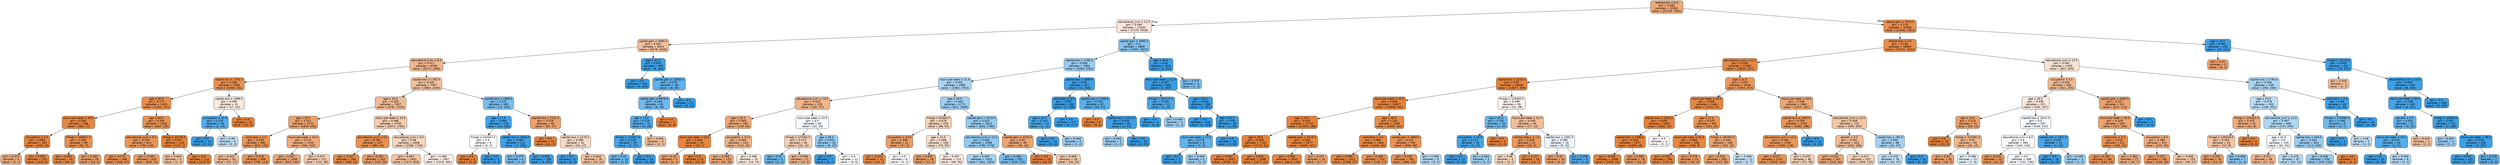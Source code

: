 digraph Tree {
node [shape=box, style="filled, rounded", color="black", fontname="helvetica"] ;
edge [fontname="helvetica"] ;
0 [label=<relationship &le; 0.5<br/>gini = 0.366<br/>samples = 32561<br/>value = [24720, 7841]>, fillcolor="#eda978"] ;
1 [label=<educational_num &le; 12.5<br/>gini = 0.495<br/>samples = 13193<br/>value = [7275, 5918]>, fillcolor="#fae7da"] ;
0 -> 1 [labeldistance=2.5, labelangle=45, headlabel="True"] ;
2 [label=<capital-gain &le; 5095.5<br/>gini = 0.442<br/>samples = 9224<br/>value = [6178, 3046]>, fillcolor="#f2bf9b"] ;
1 -> 2 ;
3 [label=<educational_num &le; 8.5<br/>gini = 0.417<br/>samples = 8766<br/>value = [6170, 2596]>, fillcolor="#f0b68c"] ;
2 -> 3 ;
4 [label=<capital-loss &le; 1791.5<br/>gini = 0.186<br/>samples = 1459<br/>value = [1308, 151]>, fillcolor="#e89050"] ;
3 -> 4 ;
5 [label=<age &le; 36.5<br/>gini = 0.173<br/>samples = 1428<br/>value = [1291, 137]>, fillcolor="#e88e4e"] ;
4 -> 5 ;
6 [label=<hours-per-week &le; 49.0<br/>gini = 0.082<br/>samples = 398<br/>value = [381, 17]>, fillcolor="#e68742"] ;
5 -> 6 ;
7 [label=<occupation &le; 0.5<br/>gini = 0.059<br/>samples = 329<br/>value = [319, 10]>, fillcolor="#e6853f"] ;
6 -> 7 ;
8 [label=<gini = 0.375<br/>samples = 4<br/>value = [3, 1]>, fillcolor="#eeab7b"] ;
7 -> 8 ;
9 [label=<gini = 0.054<br/>samples = 325<br/>value = [316, 9]>, fillcolor="#e6853f"] ;
7 -> 9 ;
10 [label=<fnlwgt &le; 208931.5<br/>gini = 0.182<br/>samples = 69<br/>value = [62, 7]>, fillcolor="#e88f4f"] ;
6 -> 10 ;
11 [label=<gini = 0.095<br/>samples = 40<br/>value = [38, 2]>, fillcolor="#e68843"] ;
10 -> 11 ;
12 [label=<gini = 0.285<br/>samples = 29<br/>value = [24, 5]>, fillcolor="#ea9b62"] ;
10 -> 12 ;
13 [label=<age &le; 66.5<br/>gini = 0.206<br/>samples = 1030<br/>value = [910, 120]>, fillcolor="#e89253"] ;
5 -> 13 ;
14 [label=<educational_num &le; 5.5<br/>gini = 0.226<br/>samples = 914<br/>value = [795, 119]>, fillcolor="#e99457"] ;
13 -> 14 ;
15 [label=<gini = 0.172<br/>samples = 496<br/>value = [449, 47]>, fillcolor="#e88e4e"] ;
14 -> 15 ;
16 [label=<gini = 0.285<br/>samples = 418<br/>value = [346, 72]>, fillcolor="#ea9b62"] ;
14 -> 16 ;
17 [label=<fnlwgt &le; 32700.5<br/>gini = 0.017<br/>samples = 116<br/>value = [115, 1]>, fillcolor="#e5823b"] ;
13 -> 17 ;
18 [label=<gini = 0.444<br/>samples = 3<br/>value = [2, 1]>, fillcolor="#f2c09c"] ;
17 -> 18 ;
19 [label=<gini = 0.0<br/>samples = 113<br/>value = [113, 0]>, fillcolor="#e58139"] ;
17 -> 19 ;
20 [label=<capital-loss &le; 1989.5<br/>gini = 0.495<br/>samples = 31<br/>value = [17, 14]>, fillcolor="#fae9dc"] ;
4 -> 20 ;
21 [label=<occupation &le; 12.0<br/>gini = 0.219<br/>samples = 16<br/>value = [2, 14]>, fillcolor="#55abe9"] ;
20 -> 21 ;
22 [label=<gini = 0.0<br/>samples = 11<br/>value = [0, 11]>, fillcolor="#399de5"] ;
21 -> 22 ;
23 [label=<gini = 0.48<br/>samples = 5<br/>value = [2, 3]>, fillcolor="#bddef6"] ;
21 -> 23 ;
24 [label=<gini = 0.0<br/>samples = 15<br/>value = [15, 0]>, fillcolor="#e58139"] ;
20 -> 24 ;
25 [label=<capital-loss &le; 1782.5<br/>gini = 0.445<br/>samples = 7307<br/>value = [4862, 2445]>, fillcolor="#f2c09d"] ;
3 -> 25 ;
26 [label=<age &le; 35.5<br/>gini = 0.433<br/>samples = 7007<br/>value = [4787, 2220]>, fillcolor="#f1bb95"] ;
25 -> 26 ;
27 [label=<age &le; 29.5<br/>gini = 0.321<br/>samples = 2272<br/>value = [1816, 456]>, fillcolor="#eca16b"] ;
26 -> 27 ;
28 [label=<workclass &le; 2.0<br/>gini = 0.234<br/>samples = 962<br/>value = [832, 130]>, fillcolor="#e99558"] ;
27 -> 28 ;
29 [label=<gini = 0.431<br/>samples = 54<br/>value = [37, 17]>, fillcolor="#f1bb94"] ;
28 -> 29 ;
30 [label=<gini = 0.218<br/>samples = 908<br/>value = [795, 113]>, fillcolor="#e99355"] ;
28 -> 30 ;
31 [label=<hours-per-week &le; 54.5<br/>gini = 0.374<br/>samples = 1310<br/>value = [984, 326]>, fillcolor="#eeab7b"] ;
27 -> 31 ;
32 [label=<gini = 0.347<br/>samples = 1099<br/>value = [853, 246]>, fillcolor="#eca572"] ;
31 -> 32 ;
33 [label=<gini = 0.471<br/>samples = 211<br/>value = [131, 80]>, fillcolor="#f5ceb2"] ;
31 -> 33 ;
34 [label=<hours-per-week &le; 34.5<br/>gini = 0.468<br/>samples = 4735<br/>value = [2971, 1764]>, fillcolor="#f4ccaf"] ;
26 -> 34 ;
35 [label=<educational_num &le; 9.5<br/>gini = 0.185<br/>samples = 427<br/>value = [383, 44]>, fillcolor="#e88f50"] ;
34 -> 35 ;
36 [label=<gini = 0.107<br/>samples = 264<br/>value = [249, 15]>, fillcolor="#e78945"] ;
35 -> 36 ;
37 [label=<gini = 0.293<br/>samples = 163<br/>value = [134, 29]>, fillcolor="#eb9c64"] ;
35 -> 37 ;
38 [label=<educational_num &le; 9.5<br/>gini = 0.48<br/>samples = 4308<br/>value = [2588, 1720]>, fillcolor="#f6d5bd"] ;
34 -> 38 ;
39 [label=<gini = 0.452<br/>samples = 2401<br/>value = [1572, 829]>, fillcolor="#f3c3a1"] ;
38 -> 39 ;
40 [label=<gini = 0.498<br/>samples = 1907<br/>value = [1016, 891]>, fillcolor="#fcefe7"] ;
38 -> 40 ;
41 [label=<capital-loss &le; 1989.5<br/>gini = 0.375<br/>samples = 300<br/>value = [75, 225]>, fillcolor="#7bbeee"] ;
25 -> 41 ;
42 [label=<age &le; 27.5<br/>gini = 0.088<br/>samples = 218<br/>value = [10, 208]>, fillcolor="#43a2e6"] ;
41 -> 42 ;
43 [label=<fnlwgt &le; 225047.0<br/>gini = 0.5<br/>samples = 6<br/>value = [3, 3]>, fillcolor="#ffffff"] ;
42 -> 43 ;
44 [label=<gini = 0.0<br/>samples = 3<br/>value = [3, 0]>, fillcolor="#e58139"] ;
43 -> 44 ;
45 [label=<gini = 0.0<br/>samples = 3<br/>value = [0, 3]>, fillcolor="#399de5"] ;
43 -> 45 ;
46 [label=<capital-loss &le; 1846.0<br/>gini = 0.064<br/>samples = 212<br/>value = [7, 205]>, fillcolor="#40a0e6"] ;
42 -> 46 ;
47 [label=<gini = 0.375<br/>samples = 4<br/>value = [1, 3]>, fillcolor="#7bbeee"] ;
46 -> 47 ;
48 [label=<gini = 0.056<br/>samples = 208<br/>value = [6, 202]>, fillcolor="#3fa0e6"] ;
46 -> 48 ;
49 [label=<capital-loss &le; 2161.5<br/>gini = 0.329<br/>samples = 82<br/>value = [65, 17]>, fillcolor="#eca26d"] ;
41 -> 49 ;
50 [label=<gini = 0.0<br/>samples = 41<br/>value = [41, 0]>, fillcolor="#e58139"] ;
49 -> 50 ;
51 [label=<capital-loss &le; 2176.5<br/>gini = 0.485<br/>samples = 41<br/>value = [24, 17]>, fillcolor="#f7dac5"] ;
49 -> 51 ;
52 [label=<gini = 0.0<br/>samples = 5<br/>value = [0, 5]>, fillcolor="#399de5"] ;
51 -> 52 ;
53 [label=<gini = 0.444<br/>samples = 36<br/>value = [24, 12]>, fillcolor="#f2c09c"] ;
51 -> 53 ;
54 [label=<age &le; 61.5<br/>gini = 0.034<br/>samples = 458<br/>value = [8, 450]>, fillcolor="#3d9fe5"] ;
2 -> 54 ;
55 [label=<gini = 0.0<br/>samples = 410<br/>value = [0, 410]>, fillcolor="#399de5"] ;
54 -> 55 ;
56 [label=<capital-gain &le; 10585.5<br/>gini = 0.278<br/>samples = 48<br/>value = [8, 40]>, fillcolor="#61b1ea"] ;
54 -> 56 ;
57 [label=<capital-gain &le; 9976.0<br/>gini = 0.346<br/>samples = 36<br/>value = [8, 28]>, fillcolor="#72b9ec"] ;
56 -> 57 ;
58 [label=<age &le; 73.5<br/>gini = 0.219<br/>samples = 32<br/>value = [4, 28]>, fillcolor="#55abe9"] ;
57 -> 58 ;
59 [label=<fnlwgt &le; 111837.0<br/>gini = 0.128<br/>samples = 29<br/>value = [2, 27]>, fillcolor="#48a4e7"] ;
58 -> 59 ;
60 [label=<gini = 0.32<br/>samples = 10<br/>value = [2, 8]>, fillcolor="#6ab6ec"] ;
59 -> 60 ;
61 [label=<gini = 0.0<br/>samples = 19<br/>value = [0, 19]>, fillcolor="#399de5"] ;
59 -> 61 ;
62 [label=<gini = 0.444<br/>samples = 3<br/>value = [2, 1]>, fillcolor="#f2c09c"] ;
58 -> 62 ;
63 [label=<gini = 0.0<br/>samples = 4<br/>value = [4, 0]>, fillcolor="#e58139"] ;
57 -> 63 ;
64 [label=<gini = 0.0<br/>samples = 12<br/>value = [0, 12]>, fillcolor="#399de5"] ;
56 -> 64 ;
65 [label=<capital-gain &le; 5095.5<br/>gini = 0.4<br/>samples = 3969<br/>value = [1097, 2872]>, fillcolor="#85c2ef"] ;
1 -> 65 ;
66 [label=<capital-loss &le; 1782.5<br/>gini = 0.439<br/>samples = 3356<br/>value = [1094, 2262]>, fillcolor="#99ccf2"] ;
65 -> 66 ;
67 [label=<hours-per-week &le; 31.0<br/>gini = 0.461<br/>samples = 2999<br/>value = [1083, 1916]>, fillcolor="#a9d4f4"] ;
66 -> 67 ;
68 [label=<educational_num &le; 14.5<br/>gini = 0.415<br/>samples = 228<br/>value = [161, 67]>, fillcolor="#f0b58b"] ;
67 -> 68 ;
69 [label=<age &le; 32.5<br/>gini = 0.365<br/>samples = 183<br/>value = [139, 44]>, fillcolor="#eda978"] ;
68 -> 69 ;
70 [label=<hours-per-week &le; 16.0<br/>gini = 0.064<br/>samples = 30<br/>value = [29, 1]>, fillcolor="#e68540"] ;
69 -> 70 ;
71 [label=<gini = 0.32<br/>samples = 5<br/>value = [4, 1]>, fillcolor="#eca06a"] ;
70 -> 71 ;
72 [label=<gini = 0.0<br/>samples = 25<br/>value = [25, 0]>, fillcolor="#e58139"] ;
70 -> 72 ;
73 [label=<occupation &le; 10.5<br/>gini = 0.404<br/>samples = 153<br/>value = [110, 43]>, fillcolor="#efb286"] ;
69 -> 73 ;
74 [label=<gini = 0.358<br/>samples = 120<br/>value = [92, 28]>, fillcolor="#eda775"] ;
73 -> 74 ;
75 [label=<gini = 0.496<br/>samples = 33<br/>value = [18, 15]>, fillcolor="#fbeade"] ;
73 -> 75 ;
76 [label=<hours-per-week &le; 23.5<br/>gini = 0.5<br/>samples = 45<br/>value = [22, 23]>, fillcolor="#f6fbfe"] ;
68 -> 76 ;
77 [label=<fnlwgt &le; 127052.5<br/>gini = 0.473<br/>samples = 26<br/>value = [16, 10]>, fillcolor="#f5d0b5"] ;
76 -> 77 ;
78 [label=<gini = 0.32<br/>samples = 5<br/>value = [1, 4]>, fillcolor="#6ab6ec"] ;
77 -> 78 ;
79 [label=<gini = 0.408<br/>samples = 21<br/>value = [15, 6]>, fillcolor="#efb388"] ;
77 -> 79 ;
80 [label=<age &le; 58.5<br/>gini = 0.432<br/>samples = 19<br/>value = [6, 13]>, fillcolor="#94caf1"] ;
76 -> 80 ;
81 [label=<gini = 0.0<br/>samples = 7<br/>value = [0, 7]>, fillcolor="#399de5"] ;
80 -> 81 ;
82 [label=<gini = 0.5<br/>samples = 12<br/>value = [6, 6]>, fillcolor="#ffffff"] ;
80 -> 82 ;
83 [label=<age &le; 28.5<br/>gini = 0.444<br/>samples = 2771<br/>value = [922, 1849]>, fillcolor="#9ccef2"] ;
67 -> 83 ;
84 [label=<fnlwgt &le; 62036.5<br/>gini = 0.478<br/>samples = 159<br/>value = [96, 63]>, fillcolor="#f6d4bb"] ;
83 -> 84 ;
85 [label=<occupation &le; 10.0<br/>gini = 0.308<br/>samples = 21<br/>value = [17, 4]>, fillcolor="#eb9f68"] ;
84 -> 85 ;
86 [label=<gini = 0.124<br/>samples = 15<br/>value = [14, 1]>, fillcolor="#e78a47"] ;
85 -> 86 ;
87 [label=<gini = 0.5<br/>samples = 6<br/>value = [3, 3]>, fillcolor="#ffffff"] ;
85 -> 87 ;
88 [label=<age &le; 24.5<br/>gini = 0.489<br/>samples = 138<br/>value = [79, 59]>, fillcolor="#f8dfcd"] ;
84 -> 88 ;
89 [label=<gini = 0.305<br/>samples = 16<br/>value = [13, 3]>, fillcolor="#eb9e67"] ;
88 -> 89 ;
90 [label=<gini = 0.497<br/>samples = 122<br/>value = [66, 56]>, fillcolor="#fbece1"] ;
88 -> 90 ;
91 [label=<capital-gain &le; 3120.0<br/>gini = 0.432<br/>samples = 2612<br/>value = [826, 1786]>, fillcolor="#95caf1"] ;
83 -> 91 ;
92 [label=<educational_num &le; 13.5<br/>gini = 0.426<br/>samples = 2566<br/>value = [790, 1776]>, fillcolor="#91c9f1"] ;
91 -> 92 ;
93 [label=<gini = 0.453<br/>samples = 1615<br/>value = [561, 1054]>, fillcolor="#a2d1f3"] ;
92 -> 93 ;
94 [label=<gini = 0.366<br/>samples = 951<br/>value = [229, 722]>, fillcolor="#78bced"] ;
92 -> 94 ;
95 [label=<capital-gain &le; 4225.0<br/>gini = 0.34<br/>samples = 46<br/>value = [36, 10]>, fillcolor="#eca470"] ;
91 -> 95 ;
96 [label=<gini = 0.0<br/>samples = 18<br/>value = [18, 0]>, fillcolor="#e58139"] ;
95 -> 96 ;
97 [label=<gini = 0.459<br/>samples = 28<br/>value = [18, 10]>, fillcolor="#f3c7a7"] ;
95 -> 97 ;
98 [label=<capital-loss &le; 1989.5<br/>gini = 0.06<br/>samples = 357<br/>value = [11, 346]>, fillcolor="#3fa0e6"] ;
66 -> 98 ;
99 [label=<workclass &le; 0.5<br/>gini = 0.007<br/>samples = 290<br/>value = [1, 289]>, fillcolor="#3a9de5"] ;
98 -> 99 ;
100 [label=<age &le; 44.0<br/>gini = 0.142<br/>samples = 13<br/>value = [1, 12]>, fillcolor="#49a5e7"] ;
99 -> 100 ;
101 [label=<gini = 0.0<br/>samples = 10<br/>value = [0, 10]>, fillcolor="#399de5"] ;
100 -> 101 ;
102 [label=<gini = 0.444<br/>samples = 3<br/>value = [1, 2]>, fillcolor="#9ccef2"] ;
100 -> 102 ;
103 [label=<gini = 0.0<br/>samples = 277<br/>value = [0, 277]>, fillcolor="#399de5"] ;
99 -> 103 ;
104 [label=<capital-loss &le; 2168.5<br/>gini = 0.254<br/>samples = 67<br/>value = [10, 57]>, fillcolor="#5caeea"] ;
98 -> 104 ;
105 [label=<gini = 0.0<br/>samples = 9<br/>value = [9, 0]>, fillcolor="#e58139"] ;
104 -> 105 ;
106 [label=<capital-loss &le; 2212.5<br/>gini = 0.034<br/>samples = 58<br/>value = [1, 57]>, fillcolor="#3c9fe5"] ;
104 -> 106 ;
107 [label=<gini = 0.444<br/>samples = 3<br/>value = [1, 2]>, fillcolor="#9ccef2"] ;
106 -> 107 ;
108 [label=<gini = 0.0<br/>samples = 55<br/>value = [0, 55]>, fillcolor="#399de5"] ;
106 -> 108 ;
109 [label=<age &le; 85.0<br/>gini = 0.01<br/>samples = 613<br/>value = [3, 610]>, fillcolor="#3a9de5"] ;
65 -> 109 ;
110 [label=<hours-per-week &le; 22.5<br/>gini = 0.007<br/>samples = 609<br/>value = [2, 607]>, fillcolor="#3a9de5"] ;
109 -> 110 ;
111 [label=<fnlwgt &le; 192171.5<br/>gini = 0.165<br/>samples = 11<br/>value = [1, 10]>, fillcolor="#4da7e8"] ;
110 -> 111 ;
112 [label=<gini = 0.0<br/>samples = 8<br/>value = [0, 8]>, fillcolor="#399de5"] ;
111 -> 112 ;
113 [label=<gini = 0.444<br/>samples = 3<br/>value = [1, 2]>, fillcolor="#9ccef2"] ;
111 -> 113 ;
114 [label=<age &le; 62.5<br/>gini = 0.003<br/>samples = 598<br/>value = [1, 597]>, fillcolor="#399de5"] ;
110 -> 114 ;
115 [label=<gini = 0.0<br/>samples = 539<br/>value = [0, 539]>, fillcolor="#399de5"] ;
114 -> 115 ;
116 [label=<age &le; 63.5<br/>gini = 0.033<br/>samples = 59<br/>value = [1, 58]>, fillcolor="#3c9fe5"] ;
114 -> 116 ;
117 [label=<hours-per-week &le; 47.5<br/>gini = 0.278<br/>samples = 6<br/>value = [1, 5]>, fillcolor="#61b1ea"] ;
116 -> 117 ;
118 [label=<gini = 0.0<br/>samples = 3<br/>value = [0, 3]>, fillcolor="#399de5"] ;
117 -> 118 ;
119 [label=<gini = 0.444<br/>samples = 3<br/>value = [1, 2]>, fillcolor="#9ccef2"] ;
117 -> 119 ;
120 [label=<gini = 0.0<br/>samples = 53<br/>value = [0, 53]>, fillcolor="#399de5"] ;
116 -> 120 ;
121 [label=<gini = 0.375<br/>samples = 4<br/>value = [1, 3]>, fillcolor="#7bbeee"] ;
109 -> 121 ;
122 [label=<capital-gain &le; 7073.5<br/>gini = 0.179<br/>samples = 19368<br/>value = [17445, 1923]>, fillcolor="#e88f4f"] ;
0 -> 122 [labeldistance=2.5, labelangle=-45, headlabel="False"] ;
123 [label=<relationship &le; 4.5<br/>gini = 0.146<br/>samples = 18932<br/>value = [17431, 1501]>, fillcolor="#e78c4a"] ;
122 -> 123 ;
124 [label=<educational_num &le; 12.5<br/>gini = 0.095<br/>samples = 17482<br/>value = [16610, 872]>, fillcolor="#e68843"] ;
123 -> 124 ;
125 [label=<capital-loss &le; 2218.5<br/>gini = 0.05<br/>samples = 14036<br/>value = [13677, 359]>, fillcolor="#e6843e"] ;
124 -> 125 ;
126 [label=<hours-per-week &le; 44.5<br/>gini = 0.046<br/>samples = 13977<br/>value = [13646, 331]>, fillcolor="#e6843e"] ;
125 -> 126 ;
127 [label=<age &le; 34.5<br/>gini = 0.028<br/>samples = 11722<br/>value = [11553, 169]>, fillcolor="#e5833c"] ;
126 -> 127 ;
128 [label=<age &le; 28.5<br/>gini = 0.009<br/>samples = 7145<br/>value = [7113, 32]>, fillcolor="#e5823a"] ;
127 -> 128 ;
129 [label=<gini = 0.004<br/>samples = 5547<br/>value = [5536, 11]>, fillcolor="#e58139"] ;
128 -> 129 ;
130 [label=<gini = 0.026<br/>samples = 1598<br/>value = [1577, 21]>, fillcolor="#e5833c"] ;
128 -> 130 ;
131 [label=<capital-gain &le; 4718.5<br/>gini = 0.058<br/>samples = 4577<br/>value = [4440, 137]>, fillcolor="#e6853f"] ;
127 -> 131 ;
132 [label=<gini = 0.056<br/>samples = 4543<br/>value = [4413, 130]>, fillcolor="#e6853f"] ;
131 -> 132 ;
133 [label=<gini = 0.327<br/>samples = 34<br/>value = [27, 7]>, fillcolor="#eca26c"] ;
131 -> 133 ;
134 [label=<age &le; 38.5<br/>gini = 0.133<br/>samples = 2255<br/>value = [2093, 162]>, fillcolor="#e78b48"] ;
126 -> 134 ;
135 [label=<workclass &le; 4.5<br/>gini = 0.084<br/>samples = 1464<br/>value = [1400, 64]>, fillcolor="#e68742"] ;
134 -> 135 ;
136 [label=<gini = 0.069<br/>samples = 1311<br/>value = [1264, 47]>, fillcolor="#e68640"] ;
135 -> 136 ;
137 [label=<gini = 0.198<br/>samples = 153<br/>value = [136, 17]>, fillcolor="#e89152"] ;
135 -> 137 ;
138 [label=<capital-gain &le; 4668.5<br/>gini = 0.217<br/>samples = 791<br/>value = [693, 98]>, fillcolor="#e99355"] ;
134 -> 138 ;
139 [label=<gini = 0.209<br/>samples = 783<br/>value = [690, 93]>, fillcolor="#e99254"] ;
138 -> 139 ;
140 [label=<gini = 0.469<br/>samples = 8<br/>value = [3, 5]>, fillcolor="#b0d8f5"] ;
138 -> 140 ;
141 [label=<fnlwgt &le; 125450.5<br/>gini = 0.499<br/>samples = 59<br/>value = [31, 28]>, fillcolor="#fcf3ec"] ;
125 -> 141 ;
142 [label=<age &le; 60.0<br/>gini = 0.332<br/>samples = 19<br/>value = [4, 15]>, fillcolor="#6eb7ec"] ;
141 -> 142 ;
143 [label=<occupation &le; 10.5<br/>gini = 0.117<br/>samples = 16<br/>value = [1, 15]>, fillcolor="#46a4e7"] ;
142 -> 143 ;
144 [label=<gini = 0.0<br/>samples = 13<br/>value = [0, 13]>, fillcolor="#399de5"] ;
143 -> 144 ;
145 [label=<gini = 0.444<br/>samples = 3<br/>value = [1, 2]>, fillcolor="#9ccef2"] ;
143 -> 145 ;
146 [label=<gini = 0.0<br/>samples = 3<br/>value = [3, 0]>, fillcolor="#e58139"] ;
142 -> 146 ;
147 [label=<hours-per-week &le; 41.0<br/>gini = 0.439<br/>samples = 40<br/>value = [27, 13]>, fillcolor="#f2be98"] ;
141 -> 147 ;
148 [label=<marital-status &le; 1.0<br/>gini = 0.245<br/>samples = 21<br/>value = [18, 3]>, fillcolor="#e9965a"] ;
147 -> 148 ;
149 [label=<gini = 0.48<br/>samples = 5<br/>value = [3, 2]>, fillcolor="#f6d5bd"] ;
148 -> 149 ;
150 [label=<gini = 0.117<br/>samples = 16<br/>value = [15, 1]>, fillcolor="#e78946"] ;
148 -> 150 ;
151 [label=<capital-loss &le; 2391.5<br/>gini = 0.499<br/>samples = 19<br/>value = [9, 10]>, fillcolor="#ebf5fc"] ;
147 -> 151 ;
152 [label=<gini = 0.32<br/>samples = 10<br/>value = [8, 2]>, fillcolor="#eca06a"] ;
151 -> 152 ;
153 [label=<gini = 0.198<br/>samples = 9<br/>value = [1, 8]>, fillcolor="#52a9e8"] ;
151 -> 153 ;
154 [label=<age &le; 31.5<br/>gini = 0.253<br/>samples = 3446<br/>value = [2933, 513]>, fillcolor="#ea975c"] ;
124 -> 154 ;
155 [label=<hours-per-week &le; 44.5<br/>gini = 0.092<br/>samples = 1484<br/>value = [1412, 72]>, fillcolor="#e68743"] ;
154 -> 155 ;
156 [label=<capital-loss &le; 2105.5<br/>gini = 0.036<br/>samples = 1081<br/>value = [1061, 20]>, fillcolor="#e5833d"] ;
155 -> 156 ;
157 [label=<capital-loss &le; 1486.0<br/>gini = 0.033<br/>samples = 1077<br/>value = [1059, 18]>, fillcolor="#e5833c"] ;
156 -> 157 ;
158 [label=<gini = 0.028<br/>samples = 1058<br/>value = [1043, 15]>, fillcolor="#e5833c"] ;
157 -> 158 ;
159 [label=<gini = 0.266<br/>samples = 19<br/>value = [16, 3]>, fillcolor="#ea995e"] ;
157 -> 159 ;
160 [label=<gini = 0.5<br/>samples = 4<br/>value = [2, 2]>, fillcolor="#ffffff"] ;
156 -> 160 ;
161 [label=<age &le; 27.5<br/>gini = 0.225<br/>samples = 403<br/>value = [351, 52]>, fillcolor="#e99456"] ;
155 -> 161 ;
162 [label=<hours-per-week &le; 62.5<br/>gini = 0.083<br/>samples = 208<br/>value = [199, 9]>, fillcolor="#e68742"] ;
161 -> 162 ;
163 [label=<gini = 0.053<br/>samples = 184<br/>value = [179, 5]>, fillcolor="#e6853f"] ;
162 -> 163 ;
164 [label=<gini = 0.278<br/>samples = 24<br/>value = [20, 4]>, fillcolor="#ea9a61"] ;
162 -> 164 ;
165 [label=<fnlwgt &le; 390353.5<br/>gini = 0.344<br/>samples = 195<br/>value = [152, 43]>, fillcolor="#eca571"] ;
161 -> 165 ;
166 [label=<gini = 0.316<br/>samples = 183<br/>value = [147, 36]>, fillcolor="#eba069"] ;
165 -> 166 ;
167 [label=<gini = 0.486<br/>samples = 12<br/>value = [5, 7]>, fillcolor="#c6e3f8"] ;
165 -> 167 ;
168 [label=<hours-per-week &le; 43.5<br/>gini = 0.348<br/>samples = 1962<br/>value = [1521, 441]>, fillcolor="#eda672"] ;
154 -> 168 ;
169 [label=<capital-loss &le; 2365.5<br/>gini = 0.256<br/>samples = 1250<br/>value = [1062, 188]>, fillcolor="#ea975c"] ;
168 -> 169 ;
170 [label=<educational_num &le; 14.5<br/>gini = 0.246<br/>samples = 1240<br/>value = [1062, 178]>, fillcolor="#e9965a"] ;
169 -> 170 ;
171 [label=<gini = 0.217<br/>samples = 1147<br/>value = [1005, 142]>, fillcolor="#e99355"] ;
170 -> 171 ;
172 [label=<gini = 0.475<br/>samples = 93<br/>value = [57, 36]>, fillcolor="#f5d1b6"] ;
170 -> 172 ;
173 [label=<gini = 0.0<br/>samples = 10<br/>value = [0, 10]>, fillcolor="#399de5"] ;
169 -> 173 ;
174 [label=<educational_num &le; 14.5<br/>gini = 0.458<br/>samples = 712<br/>value = [459, 253]>, fillcolor="#f3c6a6"] ;
168 -> 174 ;
175 [label=<gender &le; 0.5<br/>gini = 0.431<br/>samples = 624<br/>value = [428, 196]>, fillcolor="#f1bb94"] ;
174 -> 175 ;
176 [label=<gini = 0.347<br/>samples = 287<br/>value = [223, 64]>, fillcolor="#eca572"] ;
175 -> 176 ;
177 [label=<gini = 0.477<br/>samples = 337<br/>value = [205, 132]>, fillcolor="#f6d2b8"] ;
175 -> 177 ;
178 [label=<capital-loss &le; 782.0<br/>gini = 0.456<br/>samples = 88<br/>value = [31, 57]>, fillcolor="#a5d2f3"] ;
174 -> 178 ;
179 [label=<gini = 0.479<br/>samples = 78<br/>value = [31, 47]>, fillcolor="#bcdef6"] ;
178 -> 179 ;
180 [label=<gini = 0.0<br/>samples = 10<br/>value = [0, 10]>, fillcolor="#399de5"] ;
178 -> 180 ;
181 [label=<educational_num &le; 10.5<br/>gini = 0.491<br/>samples = 1450<br/>value = [821, 629]>, fillcolor="#f9e2d1"] ;
123 -> 181 ;
182 [label=<occupation &le; 3.5<br/>gini = 0.429<br/>samples = 902<br/>value = [621, 281]>, fillcolor="#f1ba93"] ;
181 -> 182 ;
183 [label=<age &le; 29.5<br/>gini = 0.495<br/>samples = 371<br/>value = [204, 167]>, fillcolor="#fae8db"] ;
182 -> 183 ;
184 [label=<age &le; 24.5<br/>gini = 0.323<br/>samples = 74<br/>value = [59, 15]>, fillcolor="#eca16b"] ;
183 -> 184 ;
185 [label=<gini = 0.0<br/>samples = 24<br/>value = [24, 0]>, fillcolor="#e58139"] ;
184 -> 185 ;
186 [label=<fnlwgt &le; 220381.0<br/>gini = 0.42<br/>samples = 50<br/>value = [35, 15]>, fillcolor="#f0b78e"] ;
184 -> 186 ;
187 [label=<gini = 0.32<br/>samples = 35<br/>value = [28, 7]>, fillcolor="#eca06a"] ;
186 -> 187 ;
188 [label=<gini = 0.498<br/>samples = 15<br/>value = [7, 8]>, fillcolor="#e6f3fc"] ;
186 -> 188 ;
189 [label=<capital-loss &le; 1813.5<br/>gini = 0.5<br/>samples = 297<br/>value = [145, 152]>, fillcolor="#f6fafe"] ;
183 -> 189 ;
190 [label=<educational_num &le; 8.5<br/>gini = 0.5<br/>samples = 284<br/>value = [144, 140]>, fillcolor="#fefcfa"] ;
189 -> 190 ;
191 [label=<gini = 0.231<br/>samples = 15<br/>value = [13, 2]>, fillcolor="#e99457"] ;
190 -> 191 ;
192 [label=<gini = 0.5<br/>samples = 269<br/>value = [131, 138]>, fillcolor="#f5fafe"] ;
190 -> 192 ;
193 [label=<capital-loss &le; 2017.0<br/>gini = 0.142<br/>samples = 13<br/>value = [1, 12]>, fillcolor="#49a5e7"] ;
189 -> 193 ;
194 [label=<gini = 0.0<br/>samples = 10<br/>value = [0, 10]>, fillcolor="#399de5"] ;
193 -> 194 ;
195 [label=<gini = 0.444<br/>samples = 3<br/>value = [1, 2]>, fillcolor="#9ccef2"] ;
193 -> 195 ;
196 [label=<capital-gain &le; 5095.5<br/>gini = 0.337<br/>samples = 531<br/>value = [417, 114]>, fillcolor="#eca36f"] ;
182 -> 196 ;
197 [label=<hours-per-week &le; 39.5<br/>gini = 0.329<br/>samples = 526<br/>value = [417, 109]>, fillcolor="#eca26d"] ;
196 -> 197 ;
198 [label=<workclass &le; 3.5<br/>gini = 0.216<br/>samples = 211<br/>value = [185, 26]>, fillcolor="#e99355"] ;
197 -> 198 ;
199 [label=<gini = 0.185<br/>samples = 184<br/>value = [165, 19]>, fillcolor="#e89050"] ;
198 -> 199 ;
200 [label=<gini = 0.384<br/>samples = 27<br/>value = [20, 7]>, fillcolor="#eead7e"] ;
198 -> 200 ;
201 [label=<occupation &le; 8.5<br/>gini = 0.388<br/>samples = 315<br/>value = [232, 83]>, fillcolor="#eeae80"] ;
197 -> 201 ;
202 [label=<gini = 0.272<br/>samples = 160<br/>value = [134, 26]>, fillcolor="#ea995f"] ;
201 -> 202 ;
203 [label=<gini = 0.465<br/>samples = 155<br/>value = [98, 57]>, fillcolor="#f4caac"] ;
201 -> 203 ;
204 [label=<gini = 0.0<br/>samples = 5<br/>value = [0, 5]>, fillcolor="#399de5"] ;
196 -> 204 ;
205 [label=<capital-loss &le; 1794.0<br/>gini = 0.464<br/>samples = 548<br/>value = [200, 348]>, fillcolor="#abd5f4"] ;
181 -> 205 ;
206 [label=<age &le; 25.5<br/>gini = 0.478<br/>samples = 500<br/>value = [198, 302]>, fillcolor="#bbddf6"] ;
205 -> 206 ;
207 [label=<fnlwgt &le; 224492.0<br/>gini = 0.375<br/>samples = 32<br/>value = [24, 8]>, fillcolor="#eeab7b"] ;
206 -> 207 ;
208 [label=<fnlwgt &le; 135018.0<br/>gini = 0.454<br/>samples = 23<br/>value = [15, 8]>, fillcolor="#f3c4a3"] ;
207 -> 208 ;
209 [label=<gini = 0.305<br/>samples = 16<br/>value = [13, 3]>, fillcolor="#eb9e67"] ;
208 -> 209 ;
210 [label=<gini = 0.408<br/>samples = 7<br/>value = [2, 5]>, fillcolor="#88c4ef"] ;
208 -> 210 ;
211 [label=<gini = 0.0<br/>samples = 9<br/>value = [9, 0]>, fillcolor="#e58139"] ;
207 -> 211 ;
212 [label=<educational_num &le; 12.5<br/>gini = 0.467<br/>samples = 468<br/>value = [174, 294]>, fillcolor="#aed7f4"] ;
206 -> 212 ;
213 [label=<age &le; 31.5<br/>gini = 0.5<br/>samples = 125<br/>value = [61, 64]>, fillcolor="#f6fafe"] ;
212 -> 213 ;
214 [label=<gini = 0.411<br/>samples = 38<br/>value = [27, 11]>, fillcolor="#f0b48a"] ;
213 -> 214 ;
215 [label=<gini = 0.476<br/>samples = 87<br/>value = [34, 53]>, fillcolor="#b8dcf6"] ;
213 -> 215 ;
216 [label=<capital-loss &le; 629.0<br/>gini = 0.442<br/>samples = 343<br/>value = [113, 230]>, fillcolor="#9acdf2"] ;
212 -> 216 ;
217 [label=<gini = 0.436<br/>samples = 339<br/>value = [109, 230]>, fillcolor="#97cbf1"] ;
216 -> 217 ;
218 [label=<gini = 0.0<br/>samples = 4<br/>value = [4, 0]>, fillcolor="#e58139"] ;
216 -> 218 ;
219 [label=<workclass &le; 2.0<br/>gini = 0.08<br/>samples = 48<br/>value = [2, 46]>, fillcolor="#42a1e6"] ;
205 -> 219 ;
220 [label=<fnlwgt &le; 175089.0<br/>gini = 0.346<br/>samples = 9<br/>value = [2, 7]>, fillcolor="#72b9ec"] ;
219 -> 220 ;
221 [label=<gini = 0.0<br/>samples = 4<br/>value = [0, 4]>, fillcolor="#399de5"] ;
220 -> 221 ;
222 [label=<gini = 0.48<br/>samples = 5<br/>value = [2, 3]>, fillcolor="#bddef6"] ;
220 -> 222 ;
223 [label=<gini = 0.0<br/>samples = 39<br/>value = [0, 39]>, fillcolor="#399de5"] ;
219 -> 223 ;
224 [label=<age &le; 20.5<br/>gini = 0.062<br/>samples = 436<br/>value = [14, 422]>, fillcolor="#40a0e6"] ;
122 -> 224 ;
225 [label=<gini = 0.32<br/>samples = 5<br/>value = [4, 1]>, fillcolor="#eca06a"] ;
224 -> 225 ;
226 [label=<fnlwgt &le; 25115.5<br/>gini = 0.045<br/>samples = 431<br/>value = [10, 421]>, fillcolor="#3e9fe6"] ;
224 -> 226 ;
227 [label=<gini = 0.444<br/>samples = 3<br/>value = [2, 1]>, fillcolor="#f2c09c"] ;
226 -> 227 ;
228 [label=<educational_num &le; 10.5<br/>gini = 0.037<br/>samples = 428<br/>value = [8, 420]>, fillcolor="#3d9fe5"] ;
226 -> 228 ;
229 [label=<hours-per-week &le; 35.5<br/>gini = 0.108<br/>samples = 139<br/>value = [8, 131]>, fillcolor="#45a3e7"] ;
228 -> 229 ;
230 [label=<gender &le; 0.5<br/>gini = 0.302<br/>samples = 27<br/>value = [5, 22]>, fillcolor="#66b3eb"] ;
229 -> 230 ;
231 [label=<hours-per-week &le; 34.5<br/>gini = 0.219<br/>samples = 24<br/>value = [3, 21]>, fillcolor="#55abe9"] ;
230 -> 231 ;
232 [label=<gini = 0.0<br/>samples = 16<br/>value = [0, 16]>, fillcolor="#399de5"] ;
231 -> 232 ;
233 [label=<gini = 0.469<br/>samples = 8<br/>value = [3, 5]>, fillcolor="#b0d8f5"] ;
231 -> 233 ;
234 [label=<gini = 0.444<br/>samples = 3<br/>value = [2, 1]>, fillcolor="#f2c09c"] ;
230 -> 234 ;
235 [label=<fnlwgt &le; 36403.5<br/>gini = 0.052<br/>samples = 112<br/>value = [3, 109]>, fillcolor="#3ea0e6"] ;
229 -> 235 ;
236 [label=<gini = 0.444<br/>samples = 3<br/>value = [1, 2]>, fillcolor="#9ccef2"] ;
235 -> 236 ;
237 [label=<hours-per-week &le; 58.0<br/>gini = 0.036<br/>samples = 109<br/>value = [2, 107]>, fillcolor="#3d9fe5"] ;
235 -> 237 ;
238 [label=<gini = 0.019<br/>samples = 102<br/>value = [1, 101]>, fillcolor="#3b9ee5"] ;
237 -> 238 ;
239 [label=<gini = 0.245<br/>samples = 7<br/>value = [1, 6]>, fillcolor="#5aade9"] ;
237 -> 239 ;
240 [label=<gini = 0.0<br/>samples = 289<br/>value = [0, 289]>, fillcolor="#399de5"] ;
228 -> 240 ;
}